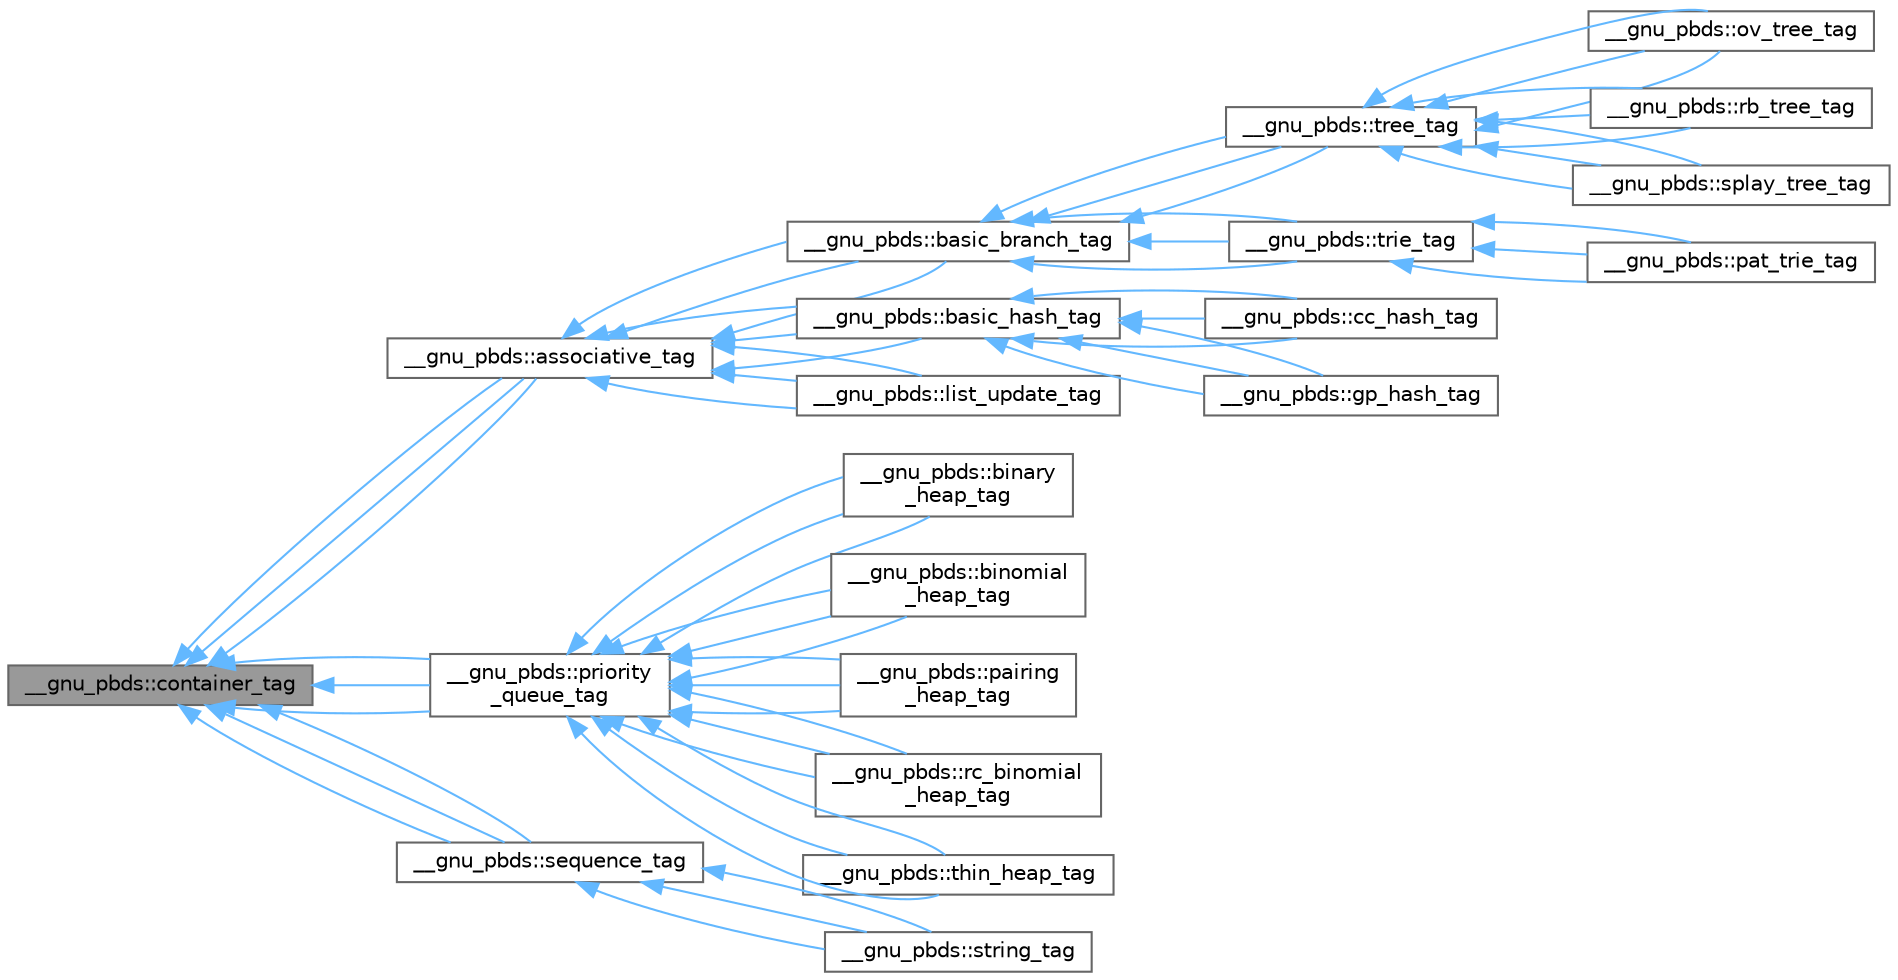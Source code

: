 digraph "__gnu_pbds::container_tag"
{
 // LATEX_PDF_SIZE
  bgcolor="transparent";
  edge [fontname=Helvetica,fontsize=10,labelfontname=Helvetica,labelfontsize=10];
  node [fontname=Helvetica,fontsize=10,shape=box,height=0.2,width=0.4];
  rankdir="LR";
  Node1 [id="Node000001",label="__gnu_pbds::container_tag",height=0.2,width=0.4,color="gray40", fillcolor="grey60", style="filled", fontcolor="black",tooltip="Base data structure tag."];
  Node1 -> Node2 [id="edge121_Node000001_Node000002",dir="back",color="steelblue1",style="solid",tooltip=" "];
  Node2 [id="Node000002",label="__gnu_pbds::associative_tag",height=0.2,width=0.4,color="gray40", fillcolor="white", style="filled",URL="$struct____gnu__pbds_1_1associative__tag.html",tooltip="Basic associative-container."];
  Node2 -> Node3 [id="edge122_Node000002_Node000003",dir="back",color="steelblue1",style="solid",tooltip=" "];
  Node3 [id="Node000003",label="__gnu_pbds::basic_branch_tag",height=0.2,width=0.4,color="gray40", fillcolor="white", style="filled",URL="$struct____gnu__pbds_1_1basic__branch__tag.html",tooltip="Basic branch structure."];
  Node3 -> Node4 [id="edge123_Node000003_Node000004",dir="back",color="steelblue1",style="solid",tooltip=" "];
  Node4 [id="Node000004",label="__gnu_pbds::tree_tag",height=0.2,width=0.4,color="gray40", fillcolor="white", style="filled",URL="$struct____gnu__pbds_1_1tree__tag.html",tooltip="Basic tree structure."];
  Node4 -> Node5 [id="edge124_Node000004_Node000005",dir="back",color="steelblue1",style="solid",tooltip=" "];
  Node5 [id="Node000005",label="__gnu_pbds::ov_tree_tag",height=0.2,width=0.4,color="gray40", fillcolor="white", style="filled",URL="$struct____gnu__pbds_1_1ov__tree__tag.html",tooltip="Ordered-vector tree."];
  Node4 -> Node5 [id="edge125_Node000004_Node000005",dir="back",color="steelblue1",style="solid",tooltip=" "];
  Node4 -> Node5 [id="edge126_Node000004_Node000005",dir="back",color="steelblue1",style="solid",tooltip=" "];
  Node4 -> Node6 [id="edge127_Node000004_Node000006",dir="back",color="steelblue1",style="solid",tooltip=" "];
  Node6 [id="Node000006",label="__gnu_pbds::rb_tree_tag",height=0.2,width=0.4,color="gray40", fillcolor="white", style="filled",URL="$struct____gnu__pbds_1_1rb__tree__tag.html",tooltip="Red-black tree."];
  Node4 -> Node6 [id="edge128_Node000004_Node000006",dir="back",color="steelblue1",style="solid",tooltip=" "];
  Node4 -> Node6 [id="edge129_Node000004_Node000006",dir="back",color="steelblue1",style="solid",tooltip=" "];
  Node4 -> Node7 [id="edge130_Node000004_Node000007",dir="back",color="steelblue1",style="solid",tooltip=" "];
  Node7 [id="Node000007",label="__gnu_pbds::splay_tree_tag",height=0.2,width=0.4,color="gray40", fillcolor="white", style="filled",URL="$struct____gnu__pbds_1_1splay__tree__tag.html",tooltip="Splay tree."];
  Node4 -> Node7 [id="edge131_Node000004_Node000007",dir="back",color="steelblue1",style="solid",tooltip=" "];
  Node4 -> Node7 [id="edge132_Node000004_Node000007",dir="back",color="steelblue1",style="solid",tooltip=" "];
  Node3 -> Node4 [id="edge133_Node000003_Node000004",dir="back",color="steelblue1",style="solid",tooltip=" "];
  Node3 -> Node4 [id="edge134_Node000003_Node000004",dir="back",color="steelblue1",style="solid",tooltip=" "];
  Node3 -> Node8 [id="edge135_Node000003_Node000008",dir="back",color="steelblue1",style="solid",tooltip=" "];
  Node8 [id="Node000008",label="__gnu_pbds::trie_tag",height=0.2,width=0.4,color="gray40", fillcolor="white", style="filled",URL="$struct____gnu__pbds_1_1trie__tag.html",tooltip="Basic trie structure."];
  Node8 -> Node9 [id="edge136_Node000008_Node000009",dir="back",color="steelblue1",style="solid",tooltip=" "];
  Node9 [id="Node000009",label="__gnu_pbds::pat_trie_tag",height=0.2,width=0.4,color="gray40", fillcolor="white", style="filled",URL="$struct____gnu__pbds_1_1pat__trie__tag.html",tooltip="PATRICIA trie."];
  Node8 -> Node9 [id="edge137_Node000008_Node000009",dir="back",color="steelblue1",style="solid",tooltip=" "];
  Node8 -> Node9 [id="edge138_Node000008_Node000009",dir="back",color="steelblue1",style="solid",tooltip=" "];
  Node3 -> Node8 [id="edge139_Node000003_Node000008",dir="back",color="steelblue1",style="solid",tooltip=" "];
  Node3 -> Node8 [id="edge140_Node000003_Node000008",dir="back",color="steelblue1",style="solid",tooltip=" "];
  Node2 -> Node3 [id="edge141_Node000002_Node000003",dir="back",color="steelblue1",style="solid",tooltip=" "];
  Node2 -> Node3 [id="edge142_Node000002_Node000003",dir="back",color="steelblue1",style="solid",tooltip=" "];
  Node2 -> Node10 [id="edge143_Node000002_Node000010",dir="back",color="steelblue1",style="solid",tooltip=" "];
  Node10 [id="Node000010",label="__gnu_pbds::basic_hash_tag",height=0.2,width=0.4,color="gray40", fillcolor="white", style="filled",URL="$struct____gnu__pbds_1_1basic__hash__tag.html",tooltip="Basic hash structure."];
  Node10 -> Node11 [id="edge144_Node000010_Node000011",dir="back",color="steelblue1",style="solid",tooltip=" "];
  Node11 [id="Node000011",label="__gnu_pbds::cc_hash_tag",height=0.2,width=0.4,color="gray40", fillcolor="white", style="filled",URL="$struct____gnu__pbds_1_1cc__hash__tag.html",tooltip="Collision-chaining hash."];
  Node10 -> Node11 [id="edge145_Node000010_Node000011",dir="back",color="steelblue1",style="solid",tooltip=" "];
  Node10 -> Node11 [id="edge146_Node000010_Node000011",dir="back",color="steelblue1",style="solid",tooltip=" "];
  Node10 -> Node12 [id="edge147_Node000010_Node000012",dir="back",color="steelblue1",style="solid",tooltip=" "];
  Node12 [id="Node000012",label="__gnu_pbds::gp_hash_tag",height=0.2,width=0.4,color="gray40", fillcolor="white", style="filled",URL="$struct____gnu__pbds_1_1gp__hash__tag.html",tooltip="General-probing hash."];
  Node10 -> Node12 [id="edge148_Node000010_Node000012",dir="back",color="steelblue1",style="solid",tooltip=" "];
  Node10 -> Node12 [id="edge149_Node000010_Node000012",dir="back",color="steelblue1",style="solid",tooltip=" "];
  Node2 -> Node10 [id="edge150_Node000002_Node000010",dir="back",color="steelblue1",style="solid",tooltip=" "];
  Node2 -> Node10 [id="edge151_Node000002_Node000010",dir="back",color="steelblue1",style="solid",tooltip=" "];
  Node2 -> Node13 [id="edge152_Node000002_Node000013",dir="back",color="steelblue1",style="solid",tooltip=" "];
  Node13 [id="Node000013",label="__gnu_pbds::list_update_tag",height=0.2,width=0.4,color="gray40", fillcolor="white", style="filled",URL="$struct____gnu__pbds_1_1list__update__tag.html",tooltip="List-update."];
  Node2 -> Node13 [id="edge153_Node000002_Node000013",dir="back",color="steelblue1",style="solid",tooltip=" "];
  Node2 -> Node13 [id="edge154_Node000002_Node000013",dir="back",color="steelblue1",style="solid",tooltip=" "];
  Node1 -> Node2 [id="edge155_Node000001_Node000002",dir="back",color="steelblue1",style="solid",tooltip=" "];
  Node1 -> Node2 [id="edge156_Node000001_Node000002",dir="back",color="steelblue1",style="solid",tooltip=" "];
  Node1 -> Node14 [id="edge157_Node000001_Node000014",dir="back",color="steelblue1",style="solid",tooltip=" "];
  Node14 [id="Node000014",label="__gnu_pbds::priority\l_queue_tag",height=0.2,width=0.4,color="gray40", fillcolor="white", style="filled",URL="$struct____gnu__pbds_1_1priority__queue__tag.html",tooltip="Basic priority-queue."];
  Node14 -> Node15 [id="edge158_Node000014_Node000015",dir="back",color="steelblue1",style="solid",tooltip=" "];
  Node15 [id="Node000015",label="__gnu_pbds::binary\l_heap_tag",height=0.2,width=0.4,color="gray40", fillcolor="white", style="filled",URL="$struct____gnu__pbds_1_1binary__heap__tag.html",tooltip="Binary-heap (array-based)."];
  Node14 -> Node15 [id="edge159_Node000014_Node000015",dir="back",color="steelblue1",style="solid",tooltip=" "];
  Node14 -> Node15 [id="edge160_Node000014_Node000015",dir="back",color="steelblue1",style="solid",tooltip=" "];
  Node14 -> Node16 [id="edge161_Node000014_Node000016",dir="back",color="steelblue1",style="solid",tooltip=" "];
  Node16 [id="Node000016",label="__gnu_pbds::binomial\l_heap_tag",height=0.2,width=0.4,color="gray40", fillcolor="white", style="filled",URL="$struct____gnu__pbds_1_1binomial__heap__tag.html",tooltip="Binomial-heap."];
  Node14 -> Node16 [id="edge162_Node000014_Node000016",dir="back",color="steelblue1",style="solid",tooltip=" "];
  Node14 -> Node16 [id="edge163_Node000014_Node000016",dir="back",color="steelblue1",style="solid",tooltip=" "];
  Node14 -> Node17 [id="edge164_Node000014_Node000017",dir="back",color="steelblue1",style="solid",tooltip=" "];
  Node17 [id="Node000017",label="__gnu_pbds::pairing\l_heap_tag",height=0.2,width=0.4,color="gray40", fillcolor="white", style="filled",URL="$struct____gnu__pbds_1_1pairing__heap__tag.html",tooltip="Pairing-heap."];
  Node14 -> Node17 [id="edge165_Node000014_Node000017",dir="back",color="steelblue1",style="solid",tooltip=" "];
  Node14 -> Node17 [id="edge166_Node000014_Node000017",dir="back",color="steelblue1",style="solid",tooltip=" "];
  Node14 -> Node18 [id="edge167_Node000014_Node000018",dir="back",color="steelblue1",style="solid",tooltip=" "];
  Node18 [id="Node000018",label="__gnu_pbds::rc_binomial\l_heap_tag",height=0.2,width=0.4,color="gray40", fillcolor="white", style="filled",URL="$struct____gnu__pbds_1_1rc__binomial__heap__tag.html",tooltip="Redundant-counter binomial-heap."];
  Node14 -> Node18 [id="edge168_Node000014_Node000018",dir="back",color="steelblue1",style="solid",tooltip=" "];
  Node14 -> Node18 [id="edge169_Node000014_Node000018",dir="back",color="steelblue1",style="solid",tooltip=" "];
  Node14 -> Node19 [id="edge170_Node000014_Node000019",dir="back",color="steelblue1",style="solid",tooltip=" "];
  Node19 [id="Node000019",label="__gnu_pbds::thin_heap_tag",height=0.2,width=0.4,color="gray40", fillcolor="white", style="filled",URL="$struct____gnu__pbds_1_1thin__heap__tag.html",tooltip="Thin heap."];
  Node14 -> Node19 [id="edge171_Node000014_Node000019",dir="back",color="steelblue1",style="solid",tooltip=" "];
  Node14 -> Node19 [id="edge172_Node000014_Node000019",dir="back",color="steelblue1",style="solid",tooltip=" "];
  Node1 -> Node14 [id="edge173_Node000001_Node000014",dir="back",color="steelblue1",style="solid",tooltip=" "];
  Node1 -> Node14 [id="edge174_Node000001_Node000014",dir="back",color="steelblue1",style="solid",tooltip=" "];
  Node1 -> Node20 [id="edge175_Node000001_Node000020",dir="back",color="steelblue1",style="solid",tooltip=" "];
  Node20 [id="Node000020",label="__gnu_pbds::sequence_tag",height=0.2,width=0.4,color="gray40", fillcolor="white", style="filled",URL="$struct____gnu__pbds_1_1sequence__tag.html",tooltip="Basic sequence."];
  Node20 -> Node21 [id="edge176_Node000020_Node000021",dir="back",color="steelblue1",style="solid",tooltip=" "];
  Node21 [id="Node000021",label="__gnu_pbds::string_tag",height=0.2,width=0.4,color="gray40", fillcolor="white", style="filled",URL="$struct____gnu__pbds_1_1string__tag.html",tooltip="Basic string container, inclusive of strings, ropes, etc."];
  Node20 -> Node21 [id="edge177_Node000020_Node000021",dir="back",color="steelblue1",style="solid",tooltip=" "];
  Node20 -> Node21 [id="edge178_Node000020_Node000021",dir="back",color="steelblue1",style="solid",tooltip=" "];
  Node1 -> Node20 [id="edge179_Node000001_Node000020",dir="back",color="steelblue1",style="solid",tooltip=" "];
  Node1 -> Node20 [id="edge180_Node000001_Node000020",dir="back",color="steelblue1",style="solid",tooltip=" "];
}
